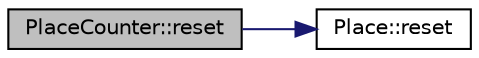 digraph "PlaceCounter::reset"
{
  edge [fontname="Helvetica",fontsize="10",labelfontname="Helvetica",labelfontsize="10"];
  node [fontname="Helvetica",fontsize="10",shape=record];
  rankdir="LR";
  Node1 [label="PlaceCounter::reset",height=0.2,width=0.4,color="black", fillcolor="grey75", style="filled", fontcolor="black"];
  Node1 -> Node2 [color="midnightblue",fontsize="10",style="solid",fontname="Helvetica"];
  Node2 [label="Place::reset",height=0.2,width=0.4,color="black", fillcolor="white", style="filled",URL="$dd/d21/class_place.html#ab40428245d40576e3f39cc111ec59070"];
}
